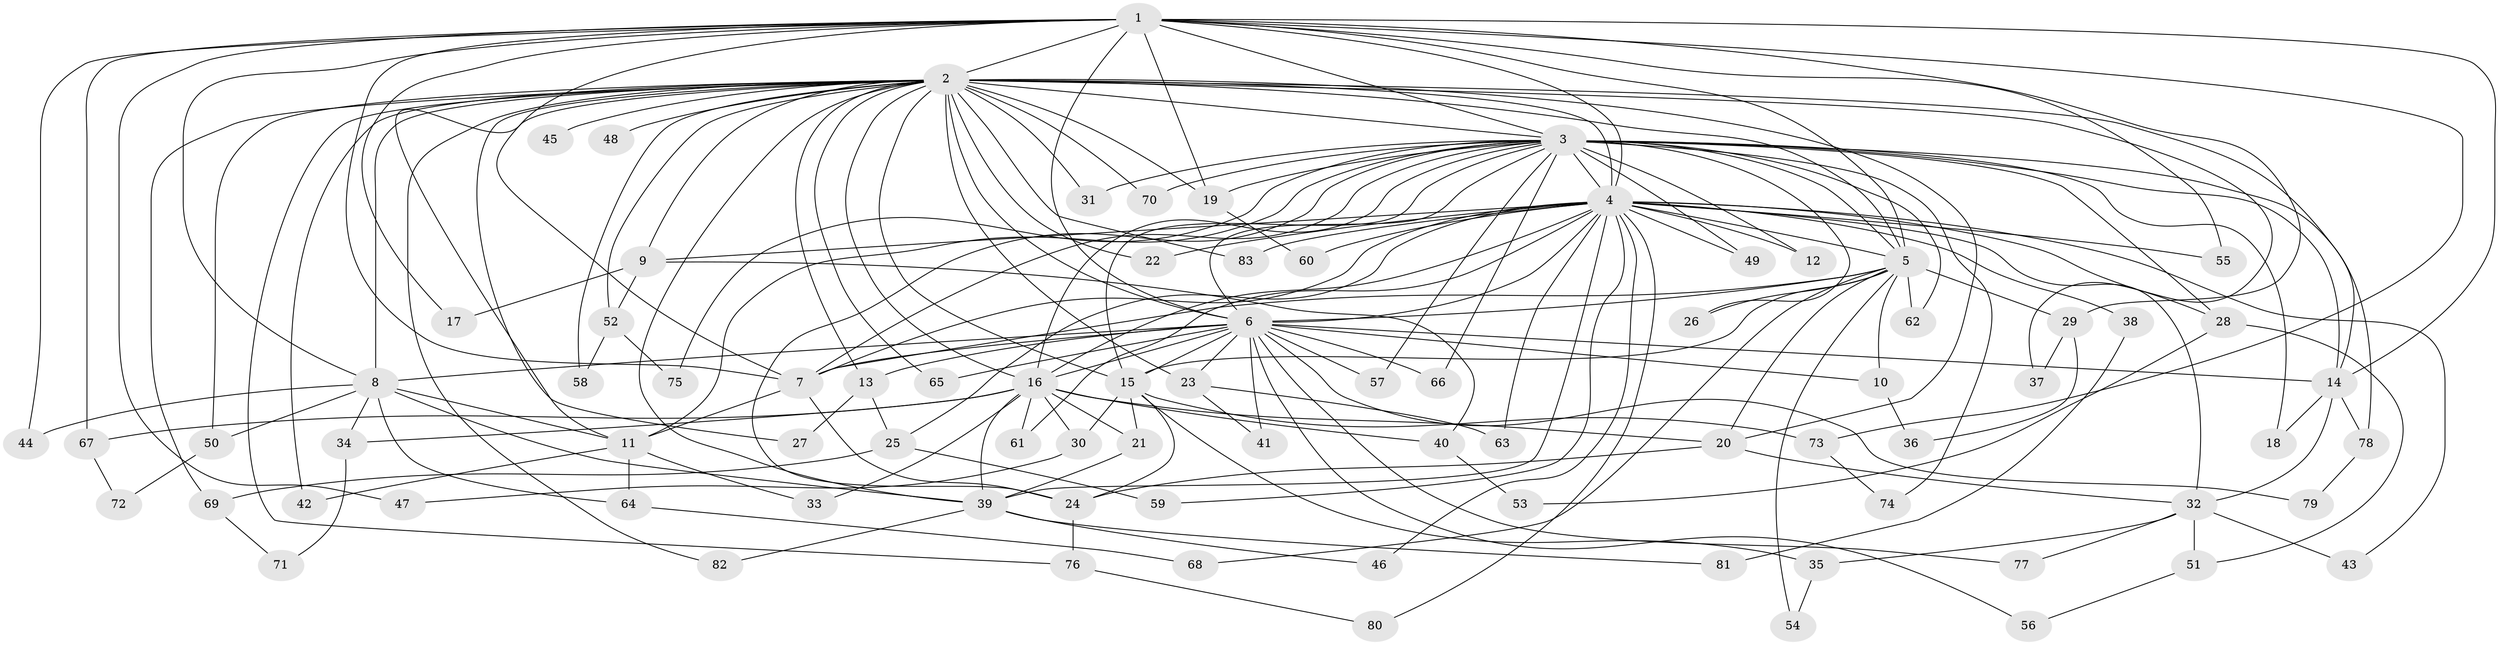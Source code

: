 // original degree distribution, {22: 0.00847457627118644, 21: 0.00847457627118644, 18: 0.00847457627118644, 26: 0.00847457627118644, 14: 0.01694915254237288, 25: 0.00847457627118644, 31: 0.00847457627118644, 15: 0.00847457627118644, 30: 0.00847457627118644, 8: 0.025423728813559324, 6: 0.01694915254237288, 3: 0.22033898305084745, 4: 0.0847457627118644, 2: 0.5423728813559322, 12: 0.00847457627118644, 5: 0.00847457627118644, 7: 0.00847457627118644}
// Generated by graph-tools (version 1.1) at 2025/49/03/04/25 22:49:41]
// undirected, 83 vertices, 187 edges
graph export_dot {
  node [color=gray90,style=filled];
  1;
  2;
  3;
  4;
  5;
  6;
  7;
  8;
  9;
  10;
  11;
  12;
  13;
  14;
  15;
  16;
  17;
  18;
  19;
  20;
  21;
  22;
  23;
  24;
  25;
  26;
  27;
  28;
  29;
  30;
  31;
  32;
  33;
  34;
  35;
  36;
  37;
  38;
  39;
  40;
  41;
  42;
  43;
  44;
  45;
  46;
  47;
  48;
  49;
  50;
  51;
  52;
  53;
  54;
  55;
  56;
  57;
  58;
  59;
  60;
  61;
  62;
  63;
  64;
  65;
  66;
  67;
  68;
  69;
  70;
  71;
  72;
  73;
  74;
  75;
  76;
  77;
  78;
  79;
  80;
  81;
  82;
  83;
  1 -- 2 [weight=2.0];
  1 -- 3 [weight=2.0];
  1 -- 4 [weight=1.0];
  1 -- 5 [weight=2.0];
  1 -- 6 [weight=3.0];
  1 -- 7 [weight=1.0];
  1 -- 8 [weight=1.0];
  1 -- 11 [weight=1.0];
  1 -- 14 [weight=1.0];
  1 -- 17 [weight=1.0];
  1 -- 19 [weight=1.0];
  1 -- 29 [weight=1.0];
  1 -- 44 [weight=1.0];
  1 -- 47 [weight=1.0];
  1 -- 55 [weight=1.0];
  1 -- 67 [weight=1.0];
  1 -- 73 [weight=1.0];
  2 -- 3 [weight=4.0];
  2 -- 4 [weight=3.0];
  2 -- 5 [weight=4.0];
  2 -- 6 [weight=2.0];
  2 -- 7 [weight=3.0];
  2 -- 8 [weight=1.0];
  2 -- 9 [weight=1.0];
  2 -- 13 [weight=1.0];
  2 -- 14 [weight=2.0];
  2 -- 15 [weight=1.0];
  2 -- 16 [weight=1.0];
  2 -- 19 [weight=1.0];
  2 -- 20 [weight=1.0];
  2 -- 22 [weight=2.0];
  2 -- 23 [weight=1.0];
  2 -- 27 [weight=1.0];
  2 -- 31 [weight=1.0];
  2 -- 37 [weight=1.0];
  2 -- 39 [weight=1.0];
  2 -- 42 [weight=1.0];
  2 -- 45 [weight=2.0];
  2 -- 48 [weight=2.0];
  2 -- 50 [weight=1.0];
  2 -- 52 [weight=1.0];
  2 -- 58 [weight=1.0];
  2 -- 65 [weight=1.0];
  2 -- 69 [weight=1.0];
  2 -- 70 [weight=1.0];
  2 -- 76 [weight=1.0];
  2 -- 82 [weight=1.0];
  2 -- 83 [weight=1.0];
  3 -- 4 [weight=2.0];
  3 -- 5 [weight=4.0];
  3 -- 6 [weight=2.0];
  3 -- 7 [weight=2.0];
  3 -- 11 [weight=1.0];
  3 -- 12 [weight=1.0];
  3 -- 14 [weight=10.0];
  3 -- 15 [weight=1.0];
  3 -- 16 [weight=1.0];
  3 -- 18 [weight=1.0];
  3 -- 19 [weight=1.0];
  3 -- 24 [weight=1.0];
  3 -- 26 [weight=1.0];
  3 -- 28 [weight=1.0];
  3 -- 31 [weight=1.0];
  3 -- 49 [weight=1.0];
  3 -- 57 [weight=1.0];
  3 -- 62 [weight=1.0];
  3 -- 66 [weight=1.0];
  3 -- 70 [weight=1.0];
  3 -- 74 [weight=1.0];
  3 -- 75 [weight=1.0];
  3 -- 78 [weight=1.0];
  4 -- 5 [weight=2.0];
  4 -- 6 [weight=2.0];
  4 -- 7 [weight=1.0];
  4 -- 9 [weight=2.0];
  4 -- 12 [weight=1.0];
  4 -- 16 [weight=1.0];
  4 -- 22 [weight=1.0];
  4 -- 25 [weight=1.0];
  4 -- 28 [weight=1.0];
  4 -- 32 [weight=1.0];
  4 -- 38 [weight=1.0];
  4 -- 39 [weight=1.0];
  4 -- 43 [weight=1.0];
  4 -- 46 [weight=1.0];
  4 -- 49 [weight=1.0];
  4 -- 55 [weight=1.0];
  4 -- 59 [weight=1.0];
  4 -- 60 [weight=1.0];
  4 -- 61 [weight=1.0];
  4 -- 63 [weight=1.0];
  4 -- 80 [weight=1.0];
  4 -- 83 [weight=1.0];
  5 -- 6 [weight=2.0];
  5 -- 7 [weight=2.0];
  5 -- 10 [weight=1.0];
  5 -- 15 [weight=1.0];
  5 -- 20 [weight=1.0];
  5 -- 26 [weight=1.0];
  5 -- 29 [weight=1.0];
  5 -- 54 [weight=1.0];
  5 -- 62 [weight=1.0];
  5 -- 68 [weight=1.0];
  6 -- 7 [weight=1.0];
  6 -- 8 [weight=1.0];
  6 -- 10 [weight=1.0];
  6 -- 13 [weight=1.0];
  6 -- 14 [weight=1.0];
  6 -- 15 [weight=1.0];
  6 -- 16 [weight=1.0];
  6 -- 23 [weight=1.0];
  6 -- 41 [weight=1.0];
  6 -- 56 [weight=1.0];
  6 -- 57 [weight=1.0];
  6 -- 65 [weight=1.0];
  6 -- 66 [weight=1.0];
  6 -- 77 [weight=1.0];
  6 -- 79 [weight=1.0];
  7 -- 11 [weight=4.0];
  7 -- 24 [weight=1.0];
  8 -- 11 [weight=1.0];
  8 -- 34 [weight=1.0];
  8 -- 39 [weight=1.0];
  8 -- 44 [weight=1.0];
  8 -- 50 [weight=1.0];
  8 -- 64 [weight=1.0];
  9 -- 17 [weight=1.0];
  9 -- 40 [weight=1.0];
  9 -- 52 [weight=1.0];
  10 -- 36 [weight=1.0];
  11 -- 33 [weight=1.0];
  11 -- 42 [weight=1.0];
  11 -- 64 [weight=1.0];
  13 -- 25 [weight=1.0];
  13 -- 27 [weight=1.0];
  14 -- 18 [weight=1.0];
  14 -- 32 [weight=1.0];
  14 -- 78 [weight=1.0];
  15 -- 21 [weight=1.0];
  15 -- 24 [weight=1.0];
  15 -- 30 [weight=1.0];
  15 -- 35 [weight=1.0];
  15 -- 73 [weight=1.0];
  16 -- 20 [weight=1.0];
  16 -- 21 [weight=1.0];
  16 -- 30 [weight=1.0];
  16 -- 33 [weight=1.0];
  16 -- 34 [weight=1.0];
  16 -- 39 [weight=1.0];
  16 -- 40 [weight=1.0];
  16 -- 61 [weight=1.0];
  16 -- 67 [weight=1.0];
  19 -- 60 [weight=1.0];
  20 -- 24 [weight=1.0];
  20 -- 32 [weight=1.0];
  21 -- 39 [weight=1.0];
  23 -- 41 [weight=1.0];
  23 -- 63 [weight=1.0];
  24 -- 76 [weight=1.0];
  25 -- 59 [weight=1.0];
  25 -- 69 [weight=1.0];
  28 -- 51 [weight=1.0];
  28 -- 53 [weight=1.0];
  29 -- 36 [weight=1.0];
  29 -- 37 [weight=1.0];
  30 -- 47 [weight=1.0];
  32 -- 35 [weight=1.0];
  32 -- 43 [weight=1.0];
  32 -- 51 [weight=1.0];
  32 -- 77 [weight=1.0];
  34 -- 71 [weight=1.0];
  35 -- 54 [weight=1.0];
  38 -- 81 [weight=1.0];
  39 -- 46 [weight=1.0];
  39 -- 81 [weight=1.0];
  39 -- 82 [weight=1.0];
  40 -- 53 [weight=1.0];
  50 -- 72 [weight=1.0];
  51 -- 56 [weight=1.0];
  52 -- 58 [weight=1.0];
  52 -- 75 [weight=1.0];
  64 -- 68 [weight=1.0];
  67 -- 72 [weight=1.0];
  69 -- 71 [weight=1.0];
  73 -- 74 [weight=1.0];
  76 -- 80 [weight=1.0];
  78 -- 79 [weight=1.0];
}

